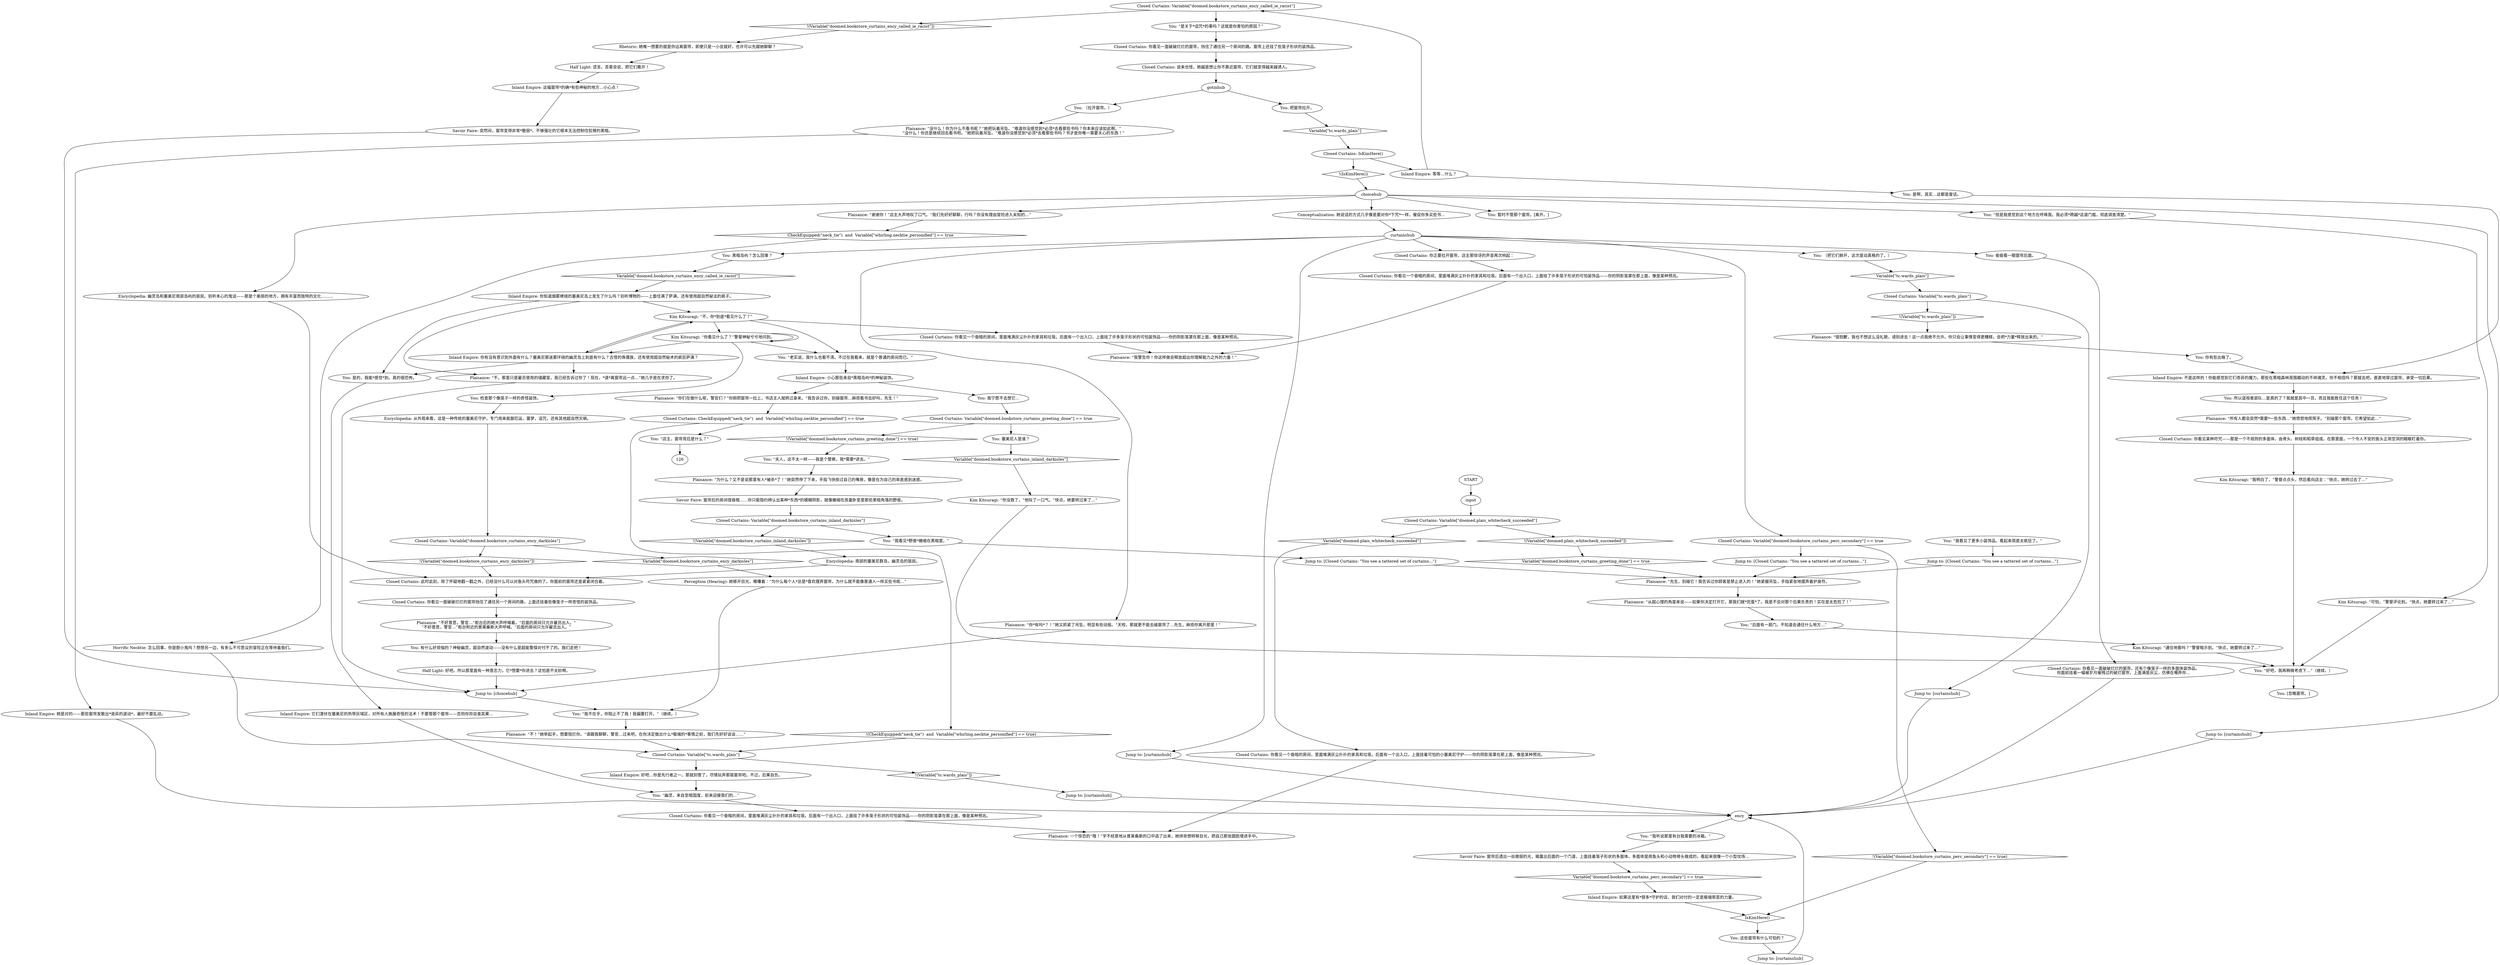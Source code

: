 # BOOKSTORE / CURTAINS
# The curtains hanging in front of the back room. Curious trinkets attached. Very suspect. Can open, but Plaisance doesn't like that.
# ==================================================
digraph G {
	  0 [label="START"];
	  1 [label="input"];
	  2 [label="You: 是啊，其实…这都是废话。"];
	  3 [label="Closed Curtains: 此时此刻，除了怀疑地戳一戳之外，已经没什么可以对鱼头符咒做的了。你面前的窗帘还是紧紧闭合着。"];
	  4 [label="You: 是的，我能*感觉*到。真的很恐怖。"];
	  5 [label="Inland Empire: 它们潜伏在塞美尼的热带灰域区，对所有人施展奇怪的法术！不要管那个窗帘——否则你将自食其果…"];
	  6 [label="Kim Kitsuragi: “通往地窖吗？”警督暗示到。“快点，她要转过来了…”"];
	  7 [label="Plaisance: “不！”她举起手，想要阻拦你。“请跟我聊聊，警官…过来吧，在你决定做出什么*极端的*事情之前，我们先好好谈谈……”"];
	  8 [label="You: 把窗帘拉开。"];
	  9 [label="Plaisance: 一个惊恐的“哦！”字不经意地从普莱桑斯的口中逃了出来，她拼命想转移目光，把自己那张圆脸埋进手中。"];
	  10 [label="Inland Empire: 这幅窗帘*的确*有些神秘的地方…小心点！"];
	  11 [label="You: 我宁愿不去想它…"];
	  12 [label="Closed Curtains: Variable[\"doomed.plais_whitecheck_succeeded\"]"];
	  13 [label="Variable[\"doomed.plais_whitecheck_succeeded\"]", shape=diamond];
	  14 [label="!(Variable[\"doomed.plais_whitecheck_succeeded\"])", shape=diamond];
	  15 [label="You: 偷偷看一眼窗帘后面。"];
	  16 [label="Half Light: 谎言。吾辈会说，把它们撕开！"];
	  17 [label="Inland Empire: 如果这里有*很多*守护的话，我们对付的一定是极端邪恶的力量。"];
	  18 [label="Horrific Necktie: 怎么回事，你是胆小鬼吗？想想另一边，有多么不可思议的冒险正在等待着我们。"];
	  19 [label="Closed Curtains: Variable[\"doomed.bookstore_curtains_ency_darkisles\"]"];
	  20 [label="Variable[\"doomed.bookstore_curtains_ency_darkisles\"]", shape=diamond];
	  21 [label="!(Variable[\"doomed.bookstore_curtains_ency_darkisles\"])", shape=diamond];
	  22 [label="You: “但是我感觉到这个地方在呼唤我。我必须*跨越*这道门槛，彻底调查清楚。”"];
	  23 [label="Jump to: [choicehub]"];
	  24 [label="Inland Empire: 你知道烟雾缭绕的塞美尼岛上发生了什么吗？别听博物的——上面住满了萨满，还有使用超自然秘法的疯子。"];
	  25 [label="Plaisance: “我警告你！你这样做会释放超出你理解能力之外的力量！”"];
	  26 [label="Plaisance: “不好意思，警官…”柜台后的她大声呼喊着。“后面的房间只允许雇员出入。”\n“不好意思，警官…”柜台附近的普莱桑斯大声呼喊。“后面的房间只允许雇员出入。”"];
	  27 [label="Inland Empire: 不是这样的！你能感觉到它们奇异的魔力，那些在黑暗森林周围蠕动的不祥魂灵。你不相信吗？那就去吧，直直地穿过窗帘，承受一切后果。"];
	  28 [label="Encyclopedia: 南部的塞美尼群岛，幽灵岛的居民。"];
	  29 [label="You: （把它们掀开，这次是动真格的了。）"];
	  30 [label="Plaisance: “为什么？又不是说那里有人*被杀*了！”她突然停了下来，手指飞快掠过自己的嘴唇，像是在为自己的率直感到迷惑。"];
	  31 [label="Plaisance: “从超心理的角度来说——如果你决定打开它，那我们就*完蛋*了。我是不会对那个后果负责的！实在是太危险了！”"];
	  32 [label="You: “我看见了更多小装饰品。看起来简直太疯狂了。”"];
	  33 [label="Kim Kitsuragi: “你看见什么了？”警督神秘兮兮地问到。"];
	  34 [label="You: 这些窗帘有什么可怕的？"];
	  35 [label="Jump to: [curtainshub]"];
	  36 [label="You: 所以遥视者部队…是真的了？我就是其中一员，而且我能胜任这个任务！"];
	  37 [label="Kim Kitsuragi: “不，你*到底*看见什么了？”"];
	  38 [label="Jump to: [Closed Curtains: \"You see a tattered set of curtains...\"]"];
	  39 [label="Savoir Faire: 突然间，窗帘变得非常*脆弱*。不够强壮的它根本无法控制住狡猾的黑暗。"];
	  40 [label="You: 你有些出格了。"];
	  41 [label="Plaisance: “不，那里只是雇员使用的储藏室，我已经告诉过你了！现在，*请*离窗帘远一点…”她几乎是在求你了。"];
	  42 [label="Closed Curtains: 你看见一面破破烂烂的窗帘，挡住了通往另一个房间的路。窗帘上还挂了些笼子形状的装饰品。"];
	  43 [label="Closed Curtains: 你看见一个昏暗的房间，里面堆满灰尘扑扑的家具和垃圾。后面有一个出入口，上面挂着可怕的小塞美尼守护——你的阴影笼罩在那上面，像是某种预兆。"];
	  44 [label="Closed Curtains: IsKimHere()"];
	  45 [label="IsKimHere()", shape=diamond];
	  46 [label="!(IsKimHere())", shape=diamond];
	  47 [label="Inland Empire: 等等…什么？"];
	  48 [label="Plaisance: “所有人都会突然*需要*一些东西…”她愤怒地挥挥手。“别碰那个窗帘。它希望如此…”"];
	  49 [label="Savoir Faire: 窗帘后透出一丝微弱的光，揭露出后面的一个门道，上面挂着笼子形状的多面体。多面体是用鱼头和小动物骨头做成的，看起来很像一个小型坟场…"];
	  50 [label="Closed Curtains: Variable[\"doomed.bookstore_curtains_inland_darkisles\"]"];
	  51 [label="Variable[\"doomed.bookstore_curtains_inland_darkisles\"]", shape=diamond];
	  52 [label="!(Variable[\"doomed.bookstore_curtains_inland_darkisles\"])", shape=diamond];
	  53 [label="You: “我看见*野兽*蜷缩在黑暗里。”"];
	  54 [label="You: 检查那个像笼子一样的奇怪装饰。"];
	  55 [label="You: 黑暗岛屿？怎么回事？"];
	  56 [label="Plaisance: “你们在做什么呢，警官们？”你刚把窗帘一拉上，书店主人就转过身来。“我告诉过你，别碰窗帘…麻烦看书去好吗，先生！”"];
	  57 [label="You: “好吧，我再稍微考虑下…”（继续。）"];
	  58 [label="Jump to: [curtainshub]"];
	  59 [label="Closed Curtains: 你看见一面破破烂烂的窗帘挡住了通往另一个房间的路，上面还挂着些像笼子一样奇怪的装饰品。"];
	  60 [label="You: “夫人，这不太一样——我是个警察，我*需要*进去。”"];
	  61 [label="Conceptualization: 她说话的方式几乎像是要对你*下咒*一样，催促你多买些书…"];
	  62 [label="Inland Empire: 她是对的——那些窗帘发散出*诡异的波动*，最好不要乱动。"];
	  63 [label="You: 有什么好烦恼的？神秘幽灵，超自然波动——没有什么是超能警探对付不了的。我们走吧！"];
	  64 [label="Closed Curtains: Variable[\"doomed.bookstore_curtains_ency_called_ie_racist\"]"];
	  65 [label="Variable[\"doomed.bookstore_curtains_ency_called_ie_racist\"]", shape=diamond];
	  66 [label="!(Variable[\"doomed.bookstore_curtains_ency_called_ie_racist\"])", shape=diamond];
	  67 [label="You: “是关于*诅咒*的事吗？这就是你害怕的原因？”"];
	  68 [label="Plaisance: “谢谢你！”店主大声地叹了口气。“我们先好好聊聊，行吗？你没有理由冒险进入未知的…”"];
	  69 [label="You: [忽略窗帘。]"];
	  70 [label="You: （拉开窗帘。）"];
	  71 [label="Closed Curtains: Variable[\"doomed.bookstore_curtains_perc_secondary\"] == true"];
	  72 [label="Variable[\"doomed.bookstore_curtains_perc_secondary\"] == true", shape=diamond];
	  73 [label="!(Variable[\"doomed.bookstore_curtains_perc_secondary\"] == true)", shape=diamond];
	  74 [label="Jump to: [Closed Curtains: \"You see a tattered set of curtains...\"]"];
	  75 [label="Closed Curtains: Variable[\"doomed.bookstore_curtains_greeting_done\"] == true"];
	  76 [label="Variable[\"doomed.bookstore_curtains_greeting_done\"] == true", shape=diamond];
	  77 [label="!(Variable[\"doomed.bookstore_curtains_greeting_done\"] == true)", shape=diamond];
	  78 [label="You: 塞美尼人是谁？"];
	  79 [label="You: “我听说那里有台我需要的冰箱。”"];
	  80 [label="Encyclopedia: 幽灵岛和塞美尼南部岛屿的居民。别听本心的鬼话——那是个美丽的地方，拥有丰富而独特的文化………"];
	  81 [label="Kim Kitsuragi: “你没救了，”他叹了一口气。“快点，她要转过来了…”"];
	  82 [label="Closed Curtains: 你看见一个昏暗的房间，里面堆满灰尘扑扑的家具和垃圾。后面有一个出入口，上面挂了许多笼子形状的可怕装饰品——你的阴影笼罩在那上面，像是某种预兆。"];
	  83 [label="Plaisance: “很抱歉，我也不想这么没礼貌，请别进去！这一点我绝不允许。你只会让事情变得更糟糕，会把*力量*释放出来的。”"];
	  84 [label="Savoir Faire: 窗帘后的房间很昏暗……你只能隐约辨认出某种*东西*的模糊阴影，就像蜷缩在孩童卧室里那些黑暗角落的野兽。"];
	  85 [label="Closed Curtains: 你看见一面破破烂烂的窗帘，还有个像笼子一样的多面体装饰品。\n你面前挂着一幅被岁月摧残过的破烂窗帘，上面满是灰尘，仿佛在嘲弄你…"];
	  86 [label="Plaisance: “先生，别碰它！我告诉过你顾客是禁止进入的！”她紧握吊坠，手指紧张地摆弄着护身符。"];
	  87 [label="Closed Curtains: 你看见一个昏暗的房间，里面堆满灰尘扑扑的家具和垃圾。后面有一个出入口，上面挂了许多笼子形状的可怕装饰品——你的阴影笼罩在那上面，像是某种预兆。"];
	  88 [label="Jump to: [curtainshub]"];
	  89 [label="gotinhub"];
	  90 [label="Closed Curtains: 说来也怪，她越是想让你不靠近窗帘，它们就变得越来越诱人。"];
	  91 [label="curtainshub"];
	  92 [label="ency"];
	  93 [label="Perception (Hearing): 她移开目光，嘟囔着：“为什么每个人*总是*喜欢摆弄窗帘，为什么就不能像普通人一样买些书呢…”"];
	  94 [label="You: “后面有一扇门。不知道会通往什么地方…”"];
	  95 [label="You: “老实说，我什么也看不清。不过在我看来，就是个普通的房间而已。”"];
	  96 [label="Inland Empire: 你有没有意识到外面有什么？塞美尼那迷雾环绕的幽灵岛上到底有什么？古怪的侏儒族，还有使用超自然秘术的疯狂萨满？"];
	  97 [label="Rhetoric: 她唯一想要的就是你远离窗帘，即便只是一小会就好。也许可以先跟她聊聊？"];
	  98 [label="Closed Curtains: Variable[\"tc.wards_plais\"]"];
	  99 [label="Variable[\"tc.wards_plais\"]", shape=diamond];
	  100 [label="!(Variable[\"tc.wards_plais\"])", shape=diamond];
	  101 [label="Inland Empire: 好吧…你是先行者之一。那就别管了，尽情玩弄那扇窗帘吧。不过，后果自负。"];
	  102 [label="Half Light: 好吧。所以那里面有一种意志力，它*想要*你进去？这怕是不太妙啊。"];
	  103 [label="Closed Curtains: 你看见某种符咒——那是一个不规则的多面体，由骨头、树枝和稻草组成。在那里面，一个令人不安的鱼头正用空洞的眼眶盯着你。"];
	  104 [label="Encyclopedia: 从外观来看，这是一种传统的塞美尼守护，专门用来抵御厄运，噩梦，诅咒，还有其他超自然灾祸。"];
	  105 [label="Kim Kitsuragi: “我明白了，”警督点点头，然后看向店主：“快点，她转过去了…”"];
	  106 [label="Inland Empire: 小心那些来自*黑暗岛屿*的神秘装饰。"];
	  107 [label="Jump to: [curtainshub]"];
	  108 [label="You: “幽灵，来自至暗国度，前来迎接我们的…”"];
	  109 [label="Closed Curtains: 你看见一个昏暗的房间，里面堆满灰尘扑扑的家具和垃圾。后面有一个出入口，上面挂了许多笼子形状的可怕装饰品——你的阴影笼罩在那上面，像是某种预兆。"];
	  110 [label="Closed Curtains: Variable[\"tc.wards_plais\"]"];
	  111 [label="Variable[\"tc.wards_plais\"]", shape=diamond];
	  112 [label="!(Variable[\"tc.wards_plais\"])", shape=diamond];
	  113 [label="Jump to: [curtainshub]"];
	  114 [label="Closed Curtains: CheckEquipped(\"neck_tie\")  and  Variable[\"whirling.necktie_personified\"] == true"];
	  115 [label="CheckEquipped(\"neck_tie\")  and  Variable[\"whirling.necktie_personified\"] == true", shape=diamond];
	  116 [label="!(CheckEquipped(\"neck_tie\")  and  Variable[\"whirling.necktie_personified\"] == true)", shape=diamond];
	  117 [label="You: “店主，窗帘背后是什么？”"];
	  118 [label="Plaisance: “你*有吗*？！”她又抓紧了吊坠，明显有些动摇。“天啦，那就更不能去碰窗帘了…先生，麻烦你离开那里！”"];
	  119 [label="Kim Kitsuragi: “可怕，”警督评论到。“快点，她要转过来了…”"];
	  120 [label="Jump to: [Closed Curtains: \"You see a tattered set of curtains...\"]"];
	  121 [label="choicehub"];
	  122 [label="You: “我不在乎，你阻止不了我！我偏要打开。”（继续。）"];
	  123 [label="You: 暂时不管那个窗帘。[离开。]"];
	  124 [label="Closed Curtains: 你正要拉开窗帘，店主那惊讶的声音再次响起："];
	  125 [label="Plaisance: “没什么！你为什么不看书呢？”她把玩着吊坠。“难道你没感觉到*必须*去看那些书吗？你本来应该如此啊。”\n“没什么！你还是继续回去看书吧。”她把玩着吊坠。“难道你没感觉到*必须*去看那些书吗？书才是你唯一需要关心的东西！”"];
	  0 -> 1
	  1 -> 12
	  2 -> 27
	  3 -> 59
	  4 -> 5
	  5 -> 108
	  6 -> 57
	  7 -> 98
	  8 -> 111
	  10 -> 39
	  11 -> 75
	  12 -> 13
	  12 -> 14
	  13 -> 43
	  14 -> 76
	  15 -> 85
	  16 -> 10
	  17 -> 45
	  18 -> 98
	  19 -> 20
	  19 -> 21
	  20 -> 93
	  21 -> 3
	  22 -> 119
	  23 -> 122
	  24 -> 41
	  24 -> 4
	  24 -> 37
	  26 -> 63
	  27 -> 36
	  28 -> 3
	  29 -> 99
	  30 -> 84
	  31 -> 94
	  32 -> 120
	  33 -> 96
	  33 -> 33
	  33 -> 54
	  33 -> 95
	  34 -> 107
	  35 -> 92
	  36 -> 48
	  37 -> 96
	  37 -> 33
	  37 -> 109
	  37 -> 95
	  38 -> 86
	  39 -> 23
	  40 -> 27
	  41 -> 23
	  42 -> 90
	  43 -> 9
	  44 -> 46
	  44 -> 47
	  45 -> 34
	  46 -> 121
	  47 -> 64
	  47 -> 2
	  48 -> 103
	  49 -> 72
	  50 -> 52
	  50 -> 53
	  51 -> 81
	  52 -> 28
	  53 -> 38
	  54 -> 104
	  55 -> 65
	  56 -> 114
	  57 -> 69
	  58 -> 92
	  59 -> 26
	  60 -> 30
	  61 -> 91
	  62 -> 92
	  63 -> 102
	  64 -> 66
	  64 -> 67
	  65 -> 24
	  66 -> 97
	  67 -> 42
	  68 -> 115
	  70 -> 125
	  71 -> 73
	  71 -> 74
	  72 -> 17
	  73 -> 45
	  74 -> 86
	  75 -> 77
	  75 -> 78
	  76 -> 86
	  77 -> 60
	  78 -> 51
	  79 -> 49
	  80 -> 3
	  81 -> 57
	  82 -> 9
	  83 -> 40
	  84 -> 50
	  85 -> 92
	  86 -> 31
	  87 -> 25
	  88 -> 92
	  89 -> 8
	  89 -> 70
	  90 -> 89
	  91 -> 35
	  91 -> 71
	  91 -> 15
	  91 -> 118
	  91 -> 55
	  91 -> 124
	  91 -> 29
	  92 -> 79
	  93 -> 122
	  94 -> 6
	  95 -> 106
	  96 -> 41
	  96 -> 4
	  96 -> 37
	  97 -> 16
	  98 -> 100
	  98 -> 101
	  99 -> 110
	  100 -> 88
	  101 -> 108
	  102 -> 23
	  103 -> 105
	  104 -> 19
	  105 -> 57
	  106 -> 56
	  106 -> 11
	  107 -> 92
	  108 -> 82
	  109 -> 25
	  110 -> 112
	  110 -> 113
	  111 -> 44
	  112 -> 83
	  113 -> 92
	  114 -> 116
	  114 -> 117
	  115 -> 18
	  116 -> 98
	  117 -> 126
	  118 -> 23
	  119 -> 57
	  120 -> 86
	  121 -> 68
	  121 -> 80
	  121 -> 22
	  121 -> 58
	  121 -> 123
	  121 -> 61
	  122 -> 7
	  124 -> 87
	  125 -> 62
}

